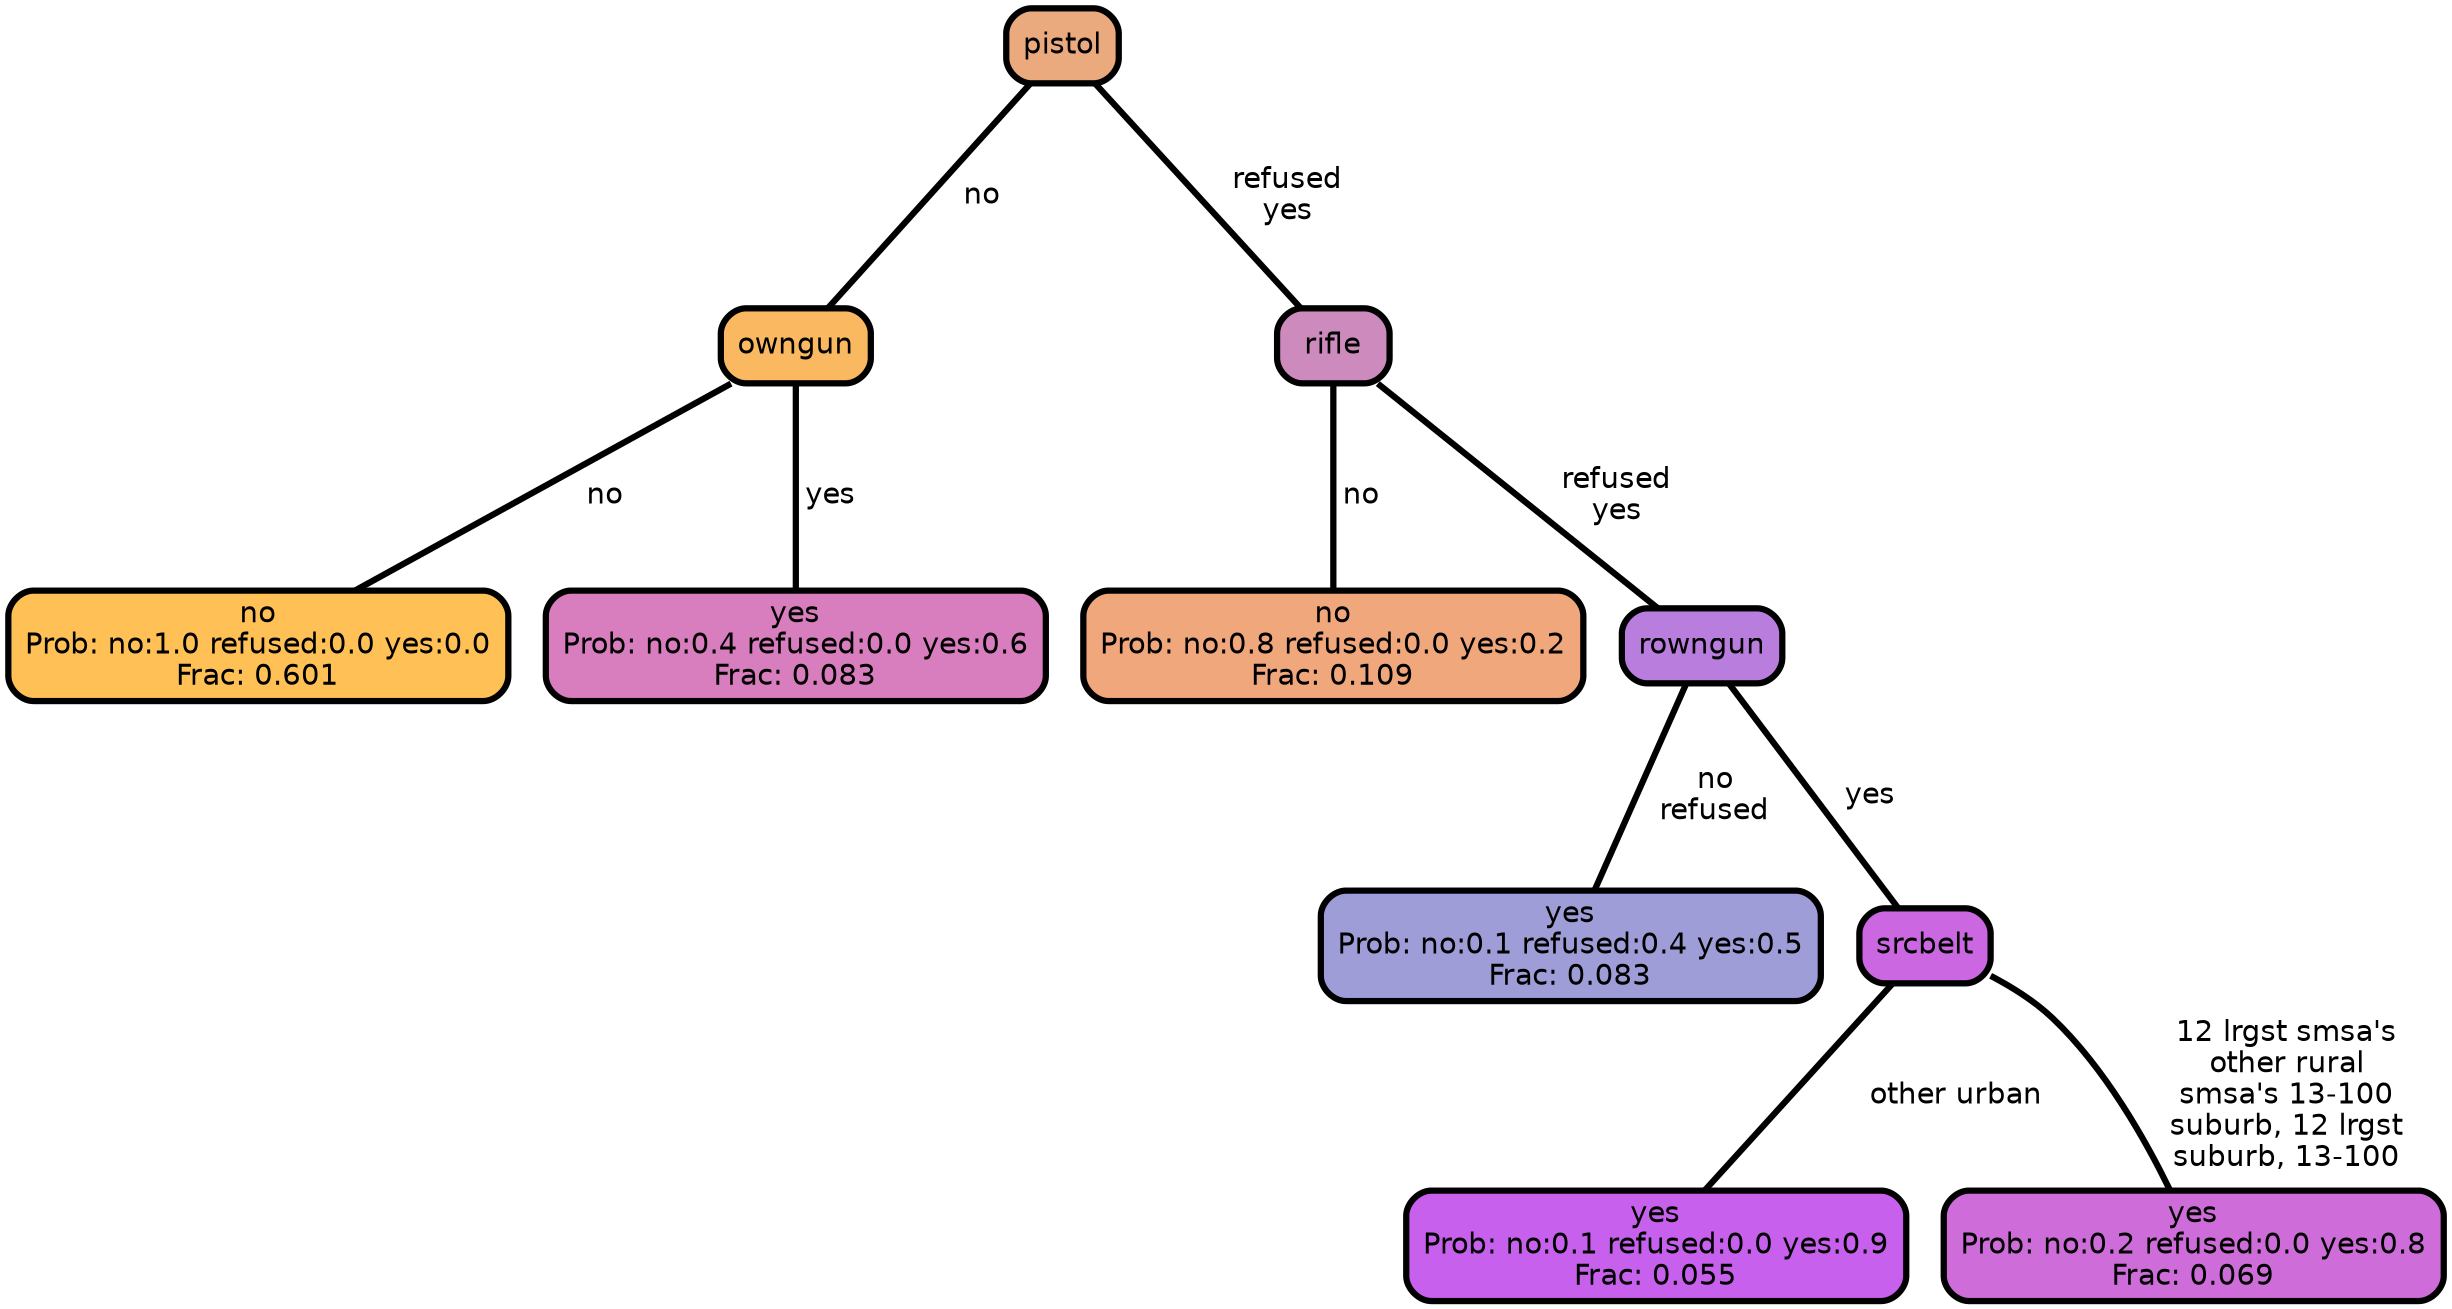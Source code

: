 graph Tree {
node [shape=box, style="filled, rounded",color="black",penwidth="3",fontcolor="black",                 fontname=helvetica] ;
graph [ranksep="0 equally", splines=straight,                 bgcolor=transparent, dpi=200] ;
edge [fontname=helvetica, color=black] ;
0 [label="no
Prob: no:1.0 refused:0.0 yes:0.0
Frac: 0.601", fillcolor="#ffc155"] ;
1 [label="owngun", fillcolor="#fab861"] ;
2 [label="yes
Prob: no:0.4 refused:0.0 yes:0.6
Frac: 0.083", fillcolor="#d87dbe"] ;
3 [label="pistol", fillcolor="#ebaa7e"] ;
4 [label="no
Prob: no:0.8 refused:0.0 yes:0.2
Frac: 0.109", fillcolor="#f0a77c"] ;
5 [label="rifle", fillcolor="#cc8bbc"] ;
6 [label="yes
Prob: no:0.1 refused:0.4 yes:0.5
Frac: 0.083", fillcolor="#9f9dd8"] ;
7 [label="rowngun", fillcolor="#b97dde"] ;
8 [label="yes
Prob: no:0.1 refused:0.0 yes:0.9
Frac: 0.055", fillcolor="#c760ec"] ;
9 [label="srcbelt", fillcolor="#cb67e1"] ;
10 [label="yes
Prob: no:0.2 refused:0.0 yes:0.8
Frac: 0.069", fillcolor="#ce6dd9"] ;
1 -- 0 [label=" no",penwidth=3] ;
1 -- 2 [label=" yes",penwidth=3] ;
3 -- 1 [label=" no",penwidth=3] ;
3 -- 5 [label=" refused\n yes",penwidth=3] ;
5 -- 4 [label=" no",penwidth=3] ;
5 -- 7 [label=" refused\n yes",penwidth=3] ;
7 -- 6 [label=" no\n refused",penwidth=3] ;
7 -- 9 [label=" yes",penwidth=3] ;
9 -- 8 [label=" other urban",penwidth=3] ;
9 -- 10 [label=" 12 lrgst smsa's\n other rural\n smsa's 13-100\n suburb, 12 lrgst\n suburb, 13-100",penwidth=3] ;
{rank = same;}}